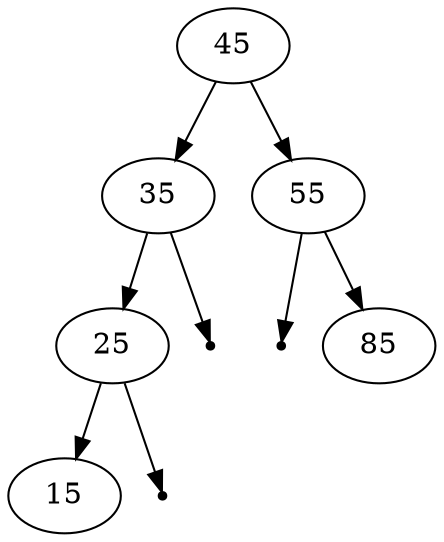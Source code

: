 digraph G { 
  graph [ordering="out"];
  null0 [shape=point];
  null1 [shape=point];
  null2 [shape=point];
  45 -> 35
  45 -> 55
  55 -> null1
  55 -> 85
  35 -> 25
  35 -> null0
  25 -> 15
  25 -> null2
}

